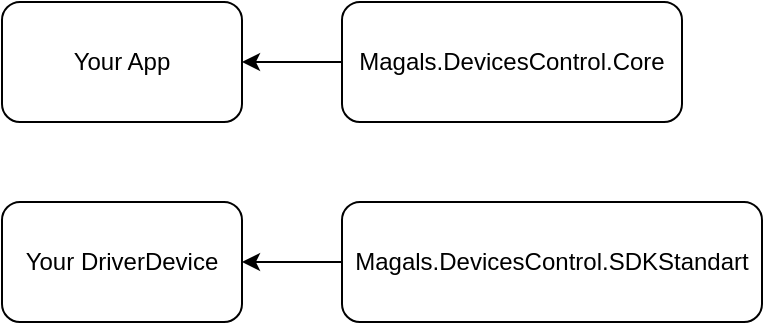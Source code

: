 <mxfile version="20.2.7" type="device"><diagram id="C5RBs43oDa-KdzZeNtuy" name="Page-1"><mxGraphModel dx="717" dy="394" grid="1" gridSize="10" guides="1" tooltips="1" connect="1" arrows="1" fold="1" page="1" pageScale="1" pageWidth="827" pageHeight="1169" math="0" shadow="0"><root><mxCell id="WIyWlLk6GJQsqaUBKTNV-0"/><mxCell id="WIyWlLk6GJQsqaUBKTNV-1" parent="WIyWlLk6GJQsqaUBKTNV-0"/><mxCell id="VCNFJmgveSfrRseuhksh-0" value="Your App" style="rounded=1;whiteSpace=wrap;html=1;" vertex="1" parent="WIyWlLk6GJQsqaUBKTNV-1"><mxGeometry x="350" y="260" width="120" height="60" as="geometry"/></mxCell><mxCell id="VCNFJmgveSfrRseuhksh-2" style="edgeStyle=orthogonalEdgeStyle;rounded=0;orthogonalLoop=1;jettySize=auto;html=1;" edge="1" parent="WIyWlLk6GJQsqaUBKTNV-1" source="VCNFJmgveSfrRseuhksh-1" target="VCNFJmgveSfrRseuhksh-0"><mxGeometry relative="1" as="geometry"/></mxCell><UserObject label="Magals.DevicesControl.Core" link="Magals.DevicesControl.Core" id="VCNFJmgveSfrRseuhksh-1"><mxCell style="rounded=1;whiteSpace=wrap;html=1;" vertex="1" parent="WIyWlLk6GJQsqaUBKTNV-1"><mxGeometry x="520" y="260" width="170" height="60" as="geometry"/></mxCell></UserObject><mxCell id="VCNFJmgveSfrRseuhksh-3" value="Your DriverDevice" style="rounded=1;whiteSpace=wrap;html=1;" vertex="1" parent="WIyWlLk6GJQsqaUBKTNV-1"><mxGeometry x="350" y="360" width="120" height="60" as="geometry"/></mxCell><mxCell id="VCNFJmgveSfrRseuhksh-5" style="edgeStyle=orthogonalEdgeStyle;rounded=0;orthogonalLoop=1;jettySize=auto;html=1;entryX=1;entryY=0.5;entryDx=0;entryDy=0;" edge="1" parent="WIyWlLk6GJQsqaUBKTNV-1" source="VCNFJmgveSfrRseuhksh-4" target="VCNFJmgveSfrRseuhksh-3"><mxGeometry relative="1" as="geometry"/></mxCell><UserObject label="Magals.DevicesControl.SDKStandart" link="Magals.DevicesControl.SDKStandart" id="VCNFJmgveSfrRseuhksh-4"><mxCell style="rounded=1;whiteSpace=wrap;html=1;" vertex="1" parent="WIyWlLk6GJQsqaUBKTNV-1"><mxGeometry x="520" y="360" width="210" height="60" as="geometry"/></mxCell></UserObject></root></mxGraphModel></diagram></mxfile>